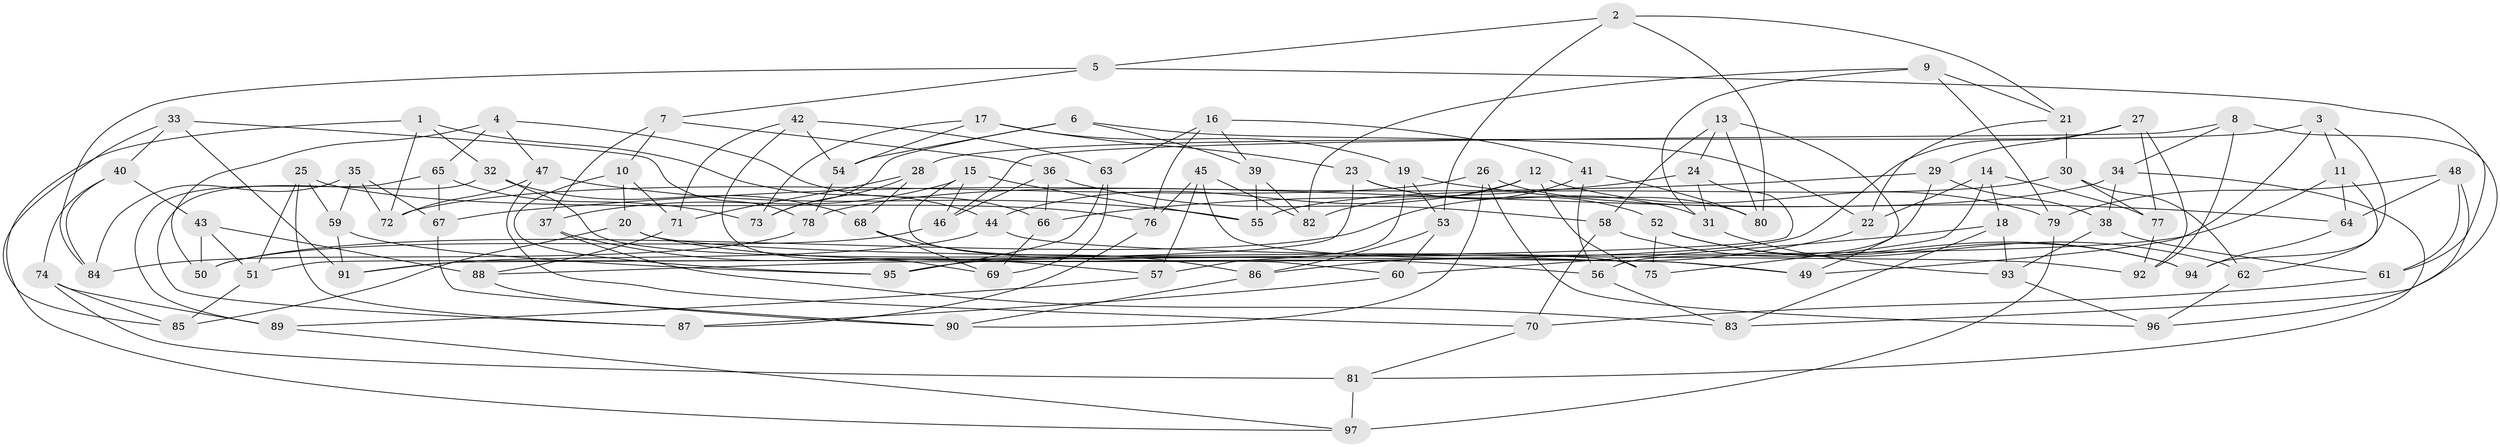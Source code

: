 // coarse degree distribution, {6: 0.576271186440678, 4: 0.3220338983050847, 3: 0.03389830508474576, 5: 0.06779661016949153}
// Generated by graph-tools (version 1.1) at 2025/52/02/27/25 19:52:27]
// undirected, 97 vertices, 194 edges
graph export_dot {
graph [start="1"]
  node [color=gray90,style=filled];
  1;
  2;
  3;
  4;
  5;
  6;
  7;
  8;
  9;
  10;
  11;
  12;
  13;
  14;
  15;
  16;
  17;
  18;
  19;
  20;
  21;
  22;
  23;
  24;
  25;
  26;
  27;
  28;
  29;
  30;
  31;
  32;
  33;
  34;
  35;
  36;
  37;
  38;
  39;
  40;
  41;
  42;
  43;
  44;
  45;
  46;
  47;
  48;
  49;
  50;
  51;
  52;
  53;
  54;
  55;
  56;
  57;
  58;
  59;
  60;
  61;
  62;
  63;
  64;
  65;
  66;
  67;
  68;
  69;
  70;
  71;
  72;
  73;
  74;
  75;
  76;
  77;
  78;
  79;
  80;
  81;
  82;
  83;
  84;
  85;
  86;
  87;
  88;
  89;
  90;
  91;
  92;
  93;
  94;
  95;
  96;
  97;
  1 -- 32;
  1 -- 44;
  1 -- 72;
  1 -- 97;
  2 -- 21;
  2 -- 53;
  2 -- 80;
  2 -- 5;
  3 -- 94;
  3 -- 28;
  3 -- 49;
  3 -- 11;
  4 -- 50;
  4 -- 47;
  4 -- 66;
  4 -- 65;
  5 -- 7;
  5 -- 84;
  5 -- 61;
  6 -- 73;
  6 -- 39;
  6 -- 22;
  6 -- 54;
  7 -- 10;
  7 -- 37;
  7 -- 36;
  8 -- 83;
  8 -- 46;
  8 -- 34;
  8 -- 92;
  9 -- 79;
  9 -- 21;
  9 -- 31;
  9 -- 82;
  10 -- 71;
  10 -- 20;
  10 -- 95;
  11 -- 62;
  11 -- 64;
  11 -- 95;
  12 -- 75;
  12 -- 44;
  12 -- 82;
  12 -- 79;
  13 -- 58;
  13 -- 24;
  13 -- 49;
  13 -- 80;
  14 -- 18;
  14 -- 22;
  14 -- 77;
  14 -- 75;
  15 -- 60;
  15 -- 37;
  15 -- 46;
  15 -- 55;
  16 -- 39;
  16 -- 76;
  16 -- 63;
  16 -- 41;
  17 -- 73;
  17 -- 54;
  17 -- 23;
  17 -- 19;
  18 -- 83;
  18 -- 60;
  18 -- 93;
  19 -- 57;
  19 -- 64;
  19 -- 53;
  20 -- 85;
  20 -- 56;
  20 -- 49;
  21 -- 30;
  21 -- 22;
  22 -- 86;
  23 -- 51;
  23 -- 52;
  23 -- 31;
  24 -- 91;
  24 -- 31;
  24 -- 66;
  25 -- 59;
  25 -- 87;
  25 -- 51;
  25 -- 76;
  26 -- 72;
  26 -- 90;
  26 -- 96;
  26 -- 80;
  27 -- 29;
  27 -- 92;
  27 -- 88;
  27 -- 77;
  28 -- 71;
  28 -- 68;
  28 -- 73;
  29 -- 38;
  29 -- 67;
  29 -- 56;
  30 -- 55;
  30 -- 77;
  30 -- 62;
  31 -- 93;
  32 -- 75;
  32 -- 68;
  32 -- 87;
  33 -- 85;
  33 -- 78;
  33 -- 91;
  33 -- 40;
  34 -- 78;
  34 -- 38;
  34 -- 81;
  35 -- 67;
  35 -- 72;
  35 -- 84;
  35 -- 59;
  36 -- 46;
  36 -- 58;
  36 -- 66;
  37 -- 83;
  37 -- 57;
  38 -- 61;
  38 -- 93;
  39 -- 82;
  39 -- 55;
  40 -- 43;
  40 -- 84;
  40 -- 74;
  41 -- 80;
  41 -- 56;
  41 -- 50;
  42 -- 54;
  42 -- 71;
  42 -- 63;
  42 -- 69;
  43 -- 50;
  43 -- 88;
  43 -- 51;
  44 -- 91;
  44 -- 92;
  45 -- 76;
  45 -- 82;
  45 -- 49;
  45 -- 57;
  46 -- 50;
  47 -- 55;
  47 -- 70;
  47 -- 72;
  48 -- 79;
  48 -- 96;
  48 -- 64;
  48 -- 61;
  51 -- 85;
  52 -- 94;
  52 -- 62;
  52 -- 75;
  53 -- 86;
  53 -- 60;
  54 -- 78;
  56 -- 83;
  57 -- 89;
  58 -- 70;
  58 -- 94;
  59 -- 95;
  59 -- 91;
  60 -- 87;
  61 -- 70;
  62 -- 96;
  63 -- 69;
  63 -- 95;
  64 -- 94;
  65 -- 67;
  65 -- 89;
  65 -- 73;
  66 -- 69;
  67 -- 90;
  68 -- 86;
  68 -- 69;
  70 -- 81;
  71 -- 88;
  74 -- 85;
  74 -- 81;
  74 -- 89;
  76 -- 87;
  77 -- 92;
  78 -- 84;
  79 -- 97;
  81 -- 97;
  86 -- 90;
  88 -- 90;
  89 -- 97;
  93 -- 96;
}
